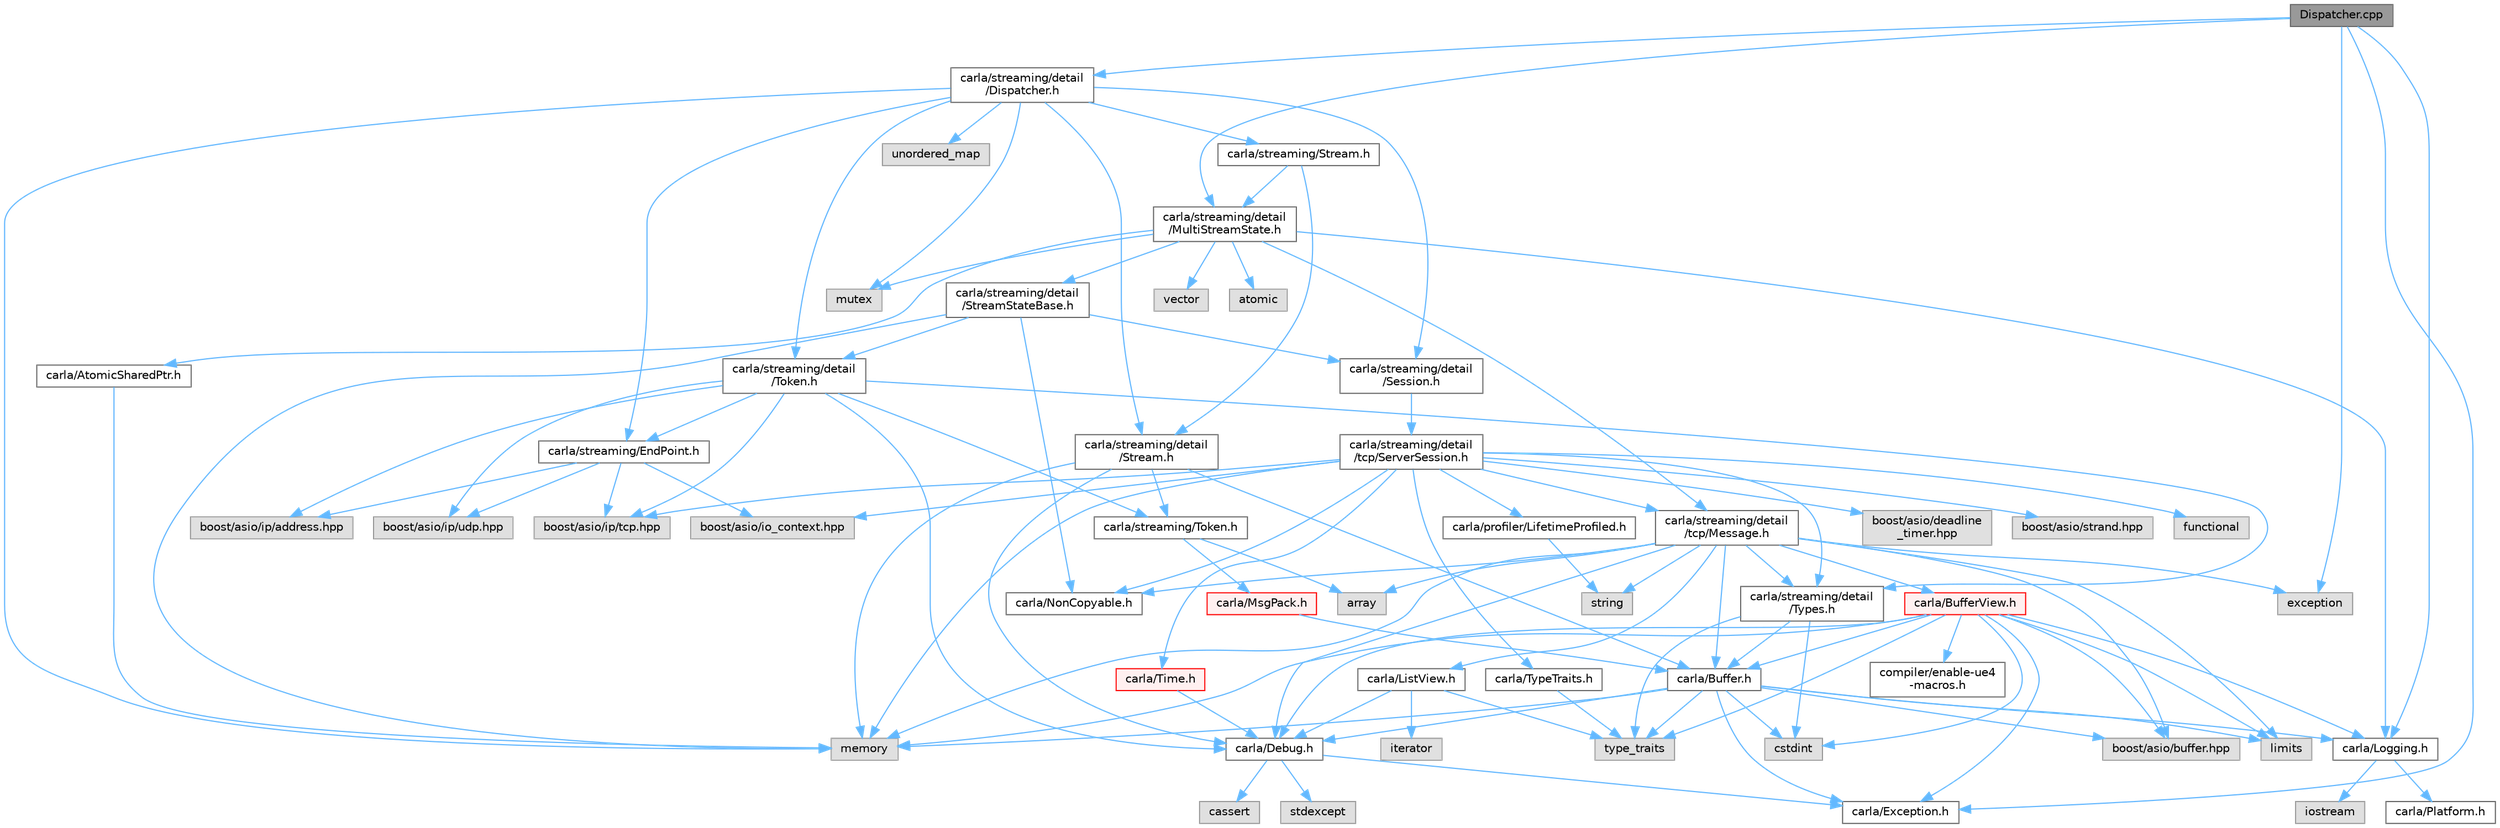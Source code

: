 digraph "Dispatcher.cpp"
{
 // INTERACTIVE_SVG=YES
 // LATEX_PDF_SIZE
  bgcolor="transparent";
  edge [fontname=Helvetica,fontsize=10,labelfontname=Helvetica,labelfontsize=10];
  node [fontname=Helvetica,fontsize=10,shape=box,height=0.2,width=0.4];
  Node1 [id="Node000001",label="Dispatcher.cpp",height=0.2,width=0.4,color="gray40", fillcolor="grey60", style="filled", fontcolor="black",tooltip=" "];
  Node1 -> Node2 [id="edge1_Node000001_Node000002",color="steelblue1",style="solid",tooltip=" "];
  Node2 [id="Node000002",label="carla/streaming/detail\l/Dispatcher.h",height=0.2,width=0.4,color="grey40", fillcolor="white", style="filled",URL="$d7/d33/Dispatcher_8h.html",tooltip=" "];
  Node2 -> Node3 [id="edge2_Node000002_Node000003",color="steelblue1",style="solid",tooltip=" "];
  Node3 [id="Node000003",label="carla/streaming/EndPoint.h",height=0.2,width=0.4,color="grey40", fillcolor="white", style="filled",URL="$dd/dca/EndPoint_8h.html",tooltip=" "];
  Node3 -> Node4 [id="edge3_Node000003_Node000004",color="steelblue1",style="solid",tooltip=" "];
  Node4 [id="Node000004",label="boost/asio/io_context.hpp",height=0.2,width=0.4,color="grey60", fillcolor="#E0E0E0", style="filled",tooltip=" "];
  Node3 -> Node5 [id="edge4_Node000003_Node000005",color="steelblue1",style="solid",tooltip=" "];
  Node5 [id="Node000005",label="boost/asio/ip/address.hpp",height=0.2,width=0.4,color="grey60", fillcolor="#E0E0E0", style="filled",tooltip=" "];
  Node3 -> Node6 [id="edge5_Node000003_Node000006",color="steelblue1",style="solid",tooltip=" "];
  Node6 [id="Node000006",label="boost/asio/ip/tcp.hpp",height=0.2,width=0.4,color="grey60", fillcolor="#E0E0E0", style="filled",tooltip=" "];
  Node3 -> Node7 [id="edge6_Node000003_Node000007",color="steelblue1",style="solid",tooltip=" "];
  Node7 [id="Node000007",label="boost/asio/ip/udp.hpp",height=0.2,width=0.4,color="grey60", fillcolor="#E0E0E0", style="filled",tooltip=" "];
  Node2 -> Node8 [id="edge7_Node000002_Node000008",color="steelblue1",style="solid",tooltip=" "];
  Node8 [id="Node000008",label="carla/streaming/Stream.h",height=0.2,width=0.4,color="grey40", fillcolor="white", style="filled",URL="$de/dd1/Stream_8h.html",tooltip=" "];
  Node8 -> Node9 [id="edge8_Node000008_Node000009",color="steelblue1",style="solid",tooltip=" "];
  Node9 [id="Node000009",label="carla/streaming/detail\l/MultiStreamState.h",height=0.2,width=0.4,color="grey40", fillcolor="white", style="filled",URL="$df/dc5/MultiStreamState_8h.html",tooltip=" "];
  Node9 -> Node10 [id="edge9_Node000009_Node000010",color="steelblue1",style="solid",tooltip=" "];
  Node10 [id="Node000010",label="carla/AtomicSharedPtr.h",height=0.2,width=0.4,color="grey40", fillcolor="white", style="filled",URL="$df/de2/AtomicSharedPtr_8h.html",tooltip=" "];
  Node10 -> Node11 [id="edge10_Node000010_Node000011",color="steelblue1",style="solid",tooltip=" "];
  Node11 [id="Node000011",label="memory",height=0.2,width=0.4,color="grey60", fillcolor="#E0E0E0", style="filled",tooltip=" "];
  Node9 -> Node12 [id="edge11_Node000009_Node000012",color="steelblue1",style="solid",tooltip=" "];
  Node12 [id="Node000012",label="carla/Logging.h",height=0.2,width=0.4,color="grey40", fillcolor="white", style="filled",URL="$de/d87/Logging_8h.html",tooltip=" "];
  Node12 -> Node13 [id="edge12_Node000012_Node000013",color="steelblue1",style="solid",tooltip=" "];
  Node13 [id="Node000013",label="carla/Platform.h",height=0.2,width=0.4,color="grey40", fillcolor="white", style="filled",URL="$d9/dd0/Platform_8h.html",tooltip=" "];
  Node12 -> Node14 [id="edge13_Node000012_Node000014",color="steelblue1",style="solid",tooltip=" "];
  Node14 [id="Node000014",label="iostream",height=0.2,width=0.4,color="grey60", fillcolor="#E0E0E0", style="filled",tooltip=" "];
  Node9 -> Node15 [id="edge14_Node000009_Node000015",color="steelblue1",style="solid",tooltip=" "];
  Node15 [id="Node000015",label="carla/streaming/detail\l/StreamStateBase.h",height=0.2,width=0.4,color="grey40", fillcolor="white", style="filled",URL="$de/d69/StreamStateBase_8h.html",tooltip=" "];
  Node15 -> Node16 [id="edge15_Node000015_Node000016",color="steelblue1",style="solid",tooltip=" "];
  Node16 [id="Node000016",label="carla/NonCopyable.h",height=0.2,width=0.4,color="grey40", fillcolor="white", style="filled",URL="$d4/dd8/LibCarla_2source_2carla_2NonCopyable_8h.html",tooltip=" "];
  Node15 -> Node17 [id="edge16_Node000015_Node000017",color="steelblue1",style="solid",tooltip=" "];
  Node17 [id="Node000017",label="carla/streaming/detail\l/Session.h",height=0.2,width=0.4,color="grey40", fillcolor="white", style="filled",URL="$d0/d53/Session_8h.html",tooltip=" "];
  Node17 -> Node18 [id="edge17_Node000017_Node000018",color="steelblue1",style="solid",tooltip=" "];
  Node18 [id="Node000018",label="carla/streaming/detail\l/tcp/ServerSession.h",height=0.2,width=0.4,color="grey40", fillcolor="white", style="filled",URL="$da/da2/ServerSession_8h.html",tooltip=" "];
  Node18 -> Node16 [id="edge18_Node000018_Node000016",color="steelblue1",style="solid",tooltip=" "];
  Node18 -> Node19 [id="edge19_Node000018_Node000019",color="steelblue1",style="solid",tooltip=" "];
  Node19 [id="Node000019",label="carla/Time.h",height=0.2,width=0.4,color="red", fillcolor="#FFF0F0", style="filled",URL="$d2/d33/Time_8h.html",tooltip=" "];
  Node19 -> Node20 [id="edge20_Node000019_Node000020",color="steelblue1",style="solid",tooltip=" "];
  Node20 [id="Node000020",label="carla/Debug.h",height=0.2,width=0.4,color="grey40", fillcolor="white", style="filled",URL="$d4/deb/Debug_8h.html",tooltip=" "];
  Node20 -> Node21 [id="edge21_Node000020_Node000021",color="steelblue1",style="solid",tooltip=" "];
  Node21 [id="Node000021",label="carla/Exception.h",height=0.2,width=0.4,color="grey40", fillcolor="white", style="filled",URL="$d8/d8a/Exception_8h.html",tooltip=" "];
  Node20 -> Node22 [id="edge22_Node000020_Node000022",color="steelblue1",style="solid",tooltip=" "];
  Node22 [id="Node000022",label="stdexcept",height=0.2,width=0.4,color="grey60", fillcolor="#E0E0E0", style="filled",tooltip=" "];
  Node20 -> Node23 [id="edge23_Node000020_Node000023",color="steelblue1",style="solid",tooltip=" "];
  Node23 [id="Node000023",label="cassert",height=0.2,width=0.4,color="grey60", fillcolor="#E0E0E0", style="filled",tooltip=" "];
  Node18 -> Node26 [id="edge24_Node000018_Node000026",color="steelblue1",style="solid",tooltip=" "];
  Node26 [id="Node000026",label="carla/TypeTraits.h",height=0.2,width=0.4,color="grey40", fillcolor="white", style="filled",URL="$d0/d95/TypeTraits_8h.html",tooltip=" "];
  Node26 -> Node27 [id="edge25_Node000026_Node000027",color="steelblue1",style="solid",tooltip=" "];
  Node27 [id="Node000027",label="type_traits",height=0.2,width=0.4,color="grey60", fillcolor="#E0E0E0", style="filled",tooltip=" "];
  Node18 -> Node28 [id="edge26_Node000018_Node000028",color="steelblue1",style="solid",tooltip=" "];
  Node28 [id="Node000028",label="carla/profiler/LifetimeProfiled.h",height=0.2,width=0.4,color="grey40", fillcolor="white", style="filled",URL="$d9/dc4/LifetimeProfiled_8h.html",tooltip=" "];
  Node28 -> Node29 [id="edge27_Node000028_Node000029",color="steelblue1",style="solid",tooltip=" "];
  Node29 [id="Node000029",label="string",height=0.2,width=0.4,color="grey60", fillcolor="#E0E0E0", style="filled",tooltip=" "];
  Node18 -> Node30 [id="edge28_Node000018_Node000030",color="steelblue1",style="solid",tooltip=" "];
  Node30 [id="Node000030",label="carla/streaming/detail\l/Types.h",height=0.2,width=0.4,color="grey40", fillcolor="white", style="filled",URL="$d7/df8/Types_8h.html",tooltip=" "];
  Node30 -> Node31 [id="edge29_Node000030_Node000031",color="steelblue1",style="solid",tooltip=" "];
  Node31 [id="Node000031",label="carla/Buffer.h",height=0.2,width=0.4,color="grey40", fillcolor="white", style="filled",URL="$d2/dda/carla_2Buffer_8h.html",tooltip=" "];
  Node31 -> Node20 [id="edge30_Node000031_Node000020",color="steelblue1",style="solid",tooltip=" "];
  Node31 -> Node21 [id="edge31_Node000031_Node000021",color="steelblue1",style="solid",tooltip=" "];
  Node31 -> Node12 [id="edge32_Node000031_Node000012",color="steelblue1",style="solid",tooltip=" "];
  Node31 -> Node32 [id="edge33_Node000031_Node000032",color="steelblue1",style="solid",tooltip=" "];
  Node32 [id="Node000032",label="boost/asio/buffer.hpp",height=0.2,width=0.4,color="grey60", fillcolor="#E0E0E0", style="filled",tooltip=" "];
  Node31 -> Node33 [id="edge34_Node000031_Node000033",color="steelblue1",style="solid",tooltip=" "];
  Node33 [id="Node000033",label="cstdint",height=0.2,width=0.4,color="grey60", fillcolor="#E0E0E0", style="filled",tooltip=" "];
  Node31 -> Node34 [id="edge35_Node000031_Node000034",color="steelblue1",style="solid",tooltip=" "];
  Node34 [id="Node000034",label="limits",height=0.2,width=0.4,color="grey60", fillcolor="#E0E0E0", style="filled",tooltip=" "];
  Node31 -> Node11 [id="edge36_Node000031_Node000011",color="steelblue1",style="solid",tooltip=" "];
  Node31 -> Node27 [id="edge37_Node000031_Node000027",color="steelblue1",style="solid",tooltip=" "];
  Node30 -> Node33 [id="edge38_Node000030_Node000033",color="steelblue1",style="solid",tooltip=" "];
  Node30 -> Node27 [id="edge39_Node000030_Node000027",color="steelblue1",style="solid",tooltip=" "];
  Node18 -> Node35 [id="edge40_Node000018_Node000035",color="steelblue1",style="solid",tooltip=" "];
  Node35 [id="Node000035",label="carla/streaming/detail\l/tcp/Message.h",height=0.2,width=0.4,color="grey40", fillcolor="white", style="filled",URL="$d5/dca/Message_8h.html",tooltip=" "];
  Node35 -> Node36 [id="edge41_Node000035_Node000036",color="steelblue1",style="solid",tooltip=" "];
  Node36 [id="Node000036",label="carla/ListView.h",height=0.2,width=0.4,color="grey40", fillcolor="white", style="filled",URL="$d4/d50/LibCarla_2source_2carla_2ListView_8h.html",tooltip=" "];
  Node36 -> Node20 [id="edge42_Node000036_Node000020",color="steelblue1",style="solid",tooltip=" "];
  Node36 -> Node27 [id="edge43_Node000036_Node000027",color="steelblue1",style="solid",tooltip=" "];
  Node36 -> Node37 [id="edge44_Node000036_Node000037",color="steelblue1",style="solid",tooltip=" "];
  Node37 [id="Node000037",label="iterator",height=0.2,width=0.4,color="grey60", fillcolor="#E0E0E0", style="filled",tooltip=" "];
  Node35 -> Node31 [id="edge45_Node000035_Node000031",color="steelblue1",style="solid",tooltip=" "];
  Node35 -> Node38 [id="edge46_Node000035_Node000038",color="steelblue1",style="solid",tooltip=" "];
  Node38 [id="Node000038",label="carla/BufferView.h",height=0.2,width=0.4,color="red", fillcolor="#FFF0F0", style="filled",URL="$d8/dee/BufferView_8h.html",tooltip=" "];
  Node38 -> Node31 [id="edge47_Node000038_Node000031",color="steelblue1",style="solid",tooltip=" "];
  Node38 -> Node20 [id="edge48_Node000038_Node000020",color="steelblue1",style="solid",tooltip=" "];
  Node38 -> Node21 [id="edge49_Node000038_Node000021",color="steelblue1",style="solid",tooltip=" "];
  Node38 -> Node12 [id="edge50_Node000038_Node000012",color="steelblue1",style="solid",tooltip=" "];
  Node38 -> Node32 [id="edge51_Node000038_Node000032",color="steelblue1",style="solid",tooltip=" "];
  Node38 -> Node33 [id="edge52_Node000038_Node000033",color="steelblue1",style="solid",tooltip=" "];
  Node38 -> Node34 [id="edge53_Node000038_Node000034",color="steelblue1",style="solid",tooltip=" "];
  Node38 -> Node11 [id="edge54_Node000038_Node000011",color="steelblue1",style="solid",tooltip=" "];
  Node38 -> Node27 [id="edge55_Node000038_Node000027",color="steelblue1",style="solid",tooltip=" "];
  Node38 -> Node39 [id="edge56_Node000038_Node000039",color="steelblue1",style="solid",tooltip=" "];
  Node39 [id="Node000039",label="compiler/enable-ue4\l-macros.h",height=0.2,width=0.4,color="grey40", fillcolor="white", style="filled",URL="$d9/da2/enable-ue4-macros_8h.html",tooltip=" "];
  Node35 -> Node20 [id="edge57_Node000035_Node000020",color="steelblue1",style="solid",tooltip=" "];
  Node35 -> Node16 [id="edge58_Node000035_Node000016",color="steelblue1",style="solid",tooltip=" "];
  Node35 -> Node30 [id="edge59_Node000035_Node000030",color="steelblue1",style="solid",tooltip=" "];
  Node35 -> Node32 [id="edge60_Node000035_Node000032",color="steelblue1",style="solid",tooltip=" "];
  Node35 -> Node46 [id="edge61_Node000035_Node000046",color="steelblue1",style="solid",tooltip=" "];
  Node46 [id="Node000046",label="array",height=0.2,width=0.4,color="grey60", fillcolor="#E0E0E0", style="filled",tooltip=" "];
  Node35 -> Node47 [id="edge62_Node000035_Node000047",color="steelblue1",style="solid",tooltip=" "];
  Node47 [id="Node000047",label="exception",height=0.2,width=0.4,color="grey60", fillcolor="#E0E0E0", style="filled",tooltip=" "];
  Node35 -> Node34 [id="edge63_Node000035_Node000034",color="steelblue1",style="solid",tooltip=" "];
  Node35 -> Node11 [id="edge64_Node000035_Node000011",color="steelblue1",style="solid",tooltip=" "];
  Node35 -> Node29 [id="edge65_Node000035_Node000029",color="steelblue1",style="solid",tooltip=" "];
  Node18 -> Node48 [id="edge66_Node000018_Node000048",color="steelblue1",style="solid",tooltip=" "];
  Node48 [id="Node000048",label="boost/asio/deadline\l_timer.hpp",height=0.2,width=0.4,color="grey60", fillcolor="#E0E0E0", style="filled",tooltip=" "];
  Node18 -> Node4 [id="edge67_Node000018_Node000004",color="steelblue1",style="solid",tooltip=" "];
  Node18 -> Node6 [id="edge68_Node000018_Node000006",color="steelblue1",style="solid",tooltip=" "];
  Node18 -> Node49 [id="edge69_Node000018_Node000049",color="steelblue1",style="solid",tooltip=" "];
  Node49 [id="Node000049",label="boost/asio/strand.hpp",height=0.2,width=0.4,color="grey60", fillcolor="#E0E0E0", style="filled",tooltip=" "];
  Node18 -> Node50 [id="edge70_Node000018_Node000050",color="steelblue1",style="solid",tooltip=" "];
  Node50 [id="Node000050",label="functional",height=0.2,width=0.4,color="grey60", fillcolor="#E0E0E0", style="filled",tooltip=" "];
  Node18 -> Node11 [id="edge71_Node000018_Node000011",color="steelblue1",style="solid",tooltip=" "];
  Node15 -> Node51 [id="edge72_Node000015_Node000051",color="steelblue1",style="solid",tooltip=" "];
  Node51 [id="Node000051",label="carla/streaming/detail\l/Token.h",height=0.2,width=0.4,color="grey40", fillcolor="white", style="filled",URL="$d9/d9d/detail_2Token_8h.html",tooltip=" "];
  Node51 -> Node20 [id="edge73_Node000051_Node000020",color="steelblue1",style="solid",tooltip=" "];
  Node51 -> Node3 [id="edge74_Node000051_Node000003",color="steelblue1",style="solid",tooltip=" "];
  Node51 -> Node52 [id="edge75_Node000051_Node000052",color="steelblue1",style="solid",tooltip=" "];
  Node52 [id="Node000052",label="carla/streaming/Token.h",height=0.2,width=0.4,color="grey40", fillcolor="white", style="filled",URL="$dc/d33/Token_8h.html",tooltip=" "];
  Node52 -> Node53 [id="edge76_Node000052_Node000053",color="steelblue1",style="solid",tooltip=" "];
  Node53 [id="Node000053",label="carla/MsgPack.h",height=0.2,width=0.4,color="red", fillcolor="#FFF0F0", style="filled",URL="$d9/d6f/MsgPack_8h.html",tooltip=" "];
  Node53 -> Node31 [id="edge77_Node000053_Node000031",color="steelblue1",style="solid",tooltip=" "];
  Node52 -> Node46 [id="edge78_Node000052_Node000046",color="steelblue1",style="solid",tooltip=" "];
  Node51 -> Node30 [id="edge79_Node000051_Node000030",color="steelblue1",style="solid",tooltip=" "];
  Node51 -> Node5 [id="edge80_Node000051_Node000005",color="steelblue1",style="solid",tooltip=" "];
  Node51 -> Node6 [id="edge81_Node000051_Node000006",color="steelblue1",style="solid",tooltip=" "];
  Node51 -> Node7 [id="edge82_Node000051_Node000007",color="steelblue1",style="solid",tooltip=" "];
  Node15 -> Node11 [id="edge83_Node000015_Node000011",color="steelblue1",style="solid",tooltip=" "];
  Node9 -> Node35 [id="edge84_Node000009_Node000035",color="steelblue1",style="solid",tooltip=" "];
  Node9 -> Node55 [id="edge85_Node000009_Node000055",color="steelblue1",style="solid",tooltip=" "];
  Node55 [id="Node000055",label="mutex",height=0.2,width=0.4,color="grey60", fillcolor="#E0E0E0", style="filled",tooltip=" "];
  Node9 -> Node56 [id="edge86_Node000009_Node000056",color="steelblue1",style="solid",tooltip=" "];
  Node56 [id="Node000056",label="vector",height=0.2,width=0.4,color="grey60", fillcolor="#E0E0E0", style="filled",tooltip=" "];
  Node9 -> Node57 [id="edge87_Node000009_Node000057",color="steelblue1",style="solid",tooltip=" "];
  Node57 [id="Node000057",label="atomic",height=0.2,width=0.4,color="grey60", fillcolor="#E0E0E0", style="filled",tooltip=" "];
  Node8 -> Node58 [id="edge88_Node000008_Node000058",color="steelblue1",style="solid",tooltip=" "];
  Node58 [id="Node000058",label="carla/streaming/detail\l/Stream.h",height=0.2,width=0.4,color="grey40", fillcolor="white", style="filled",URL="$d3/dff/detail_2Stream_8h.html",tooltip=" "];
  Node58 -> Node31 [id="edge89_Node000058_Node000031",color="steelblue1",style="solid",tooltip=" "];
  Node58 -> Node20 [id="edge90_Node000058_Node000020",color="steelblue1",style="solid",tooltip=" "];
  Node58 -> Node52 [id="edge91_Node000058_Node000052",color="steelblue1",style="solid",tooltip=" "];
  Node58 -> Node11 [id="edge92_Node000058_Node000011",color="steelblue1",style="solid",tooltip=" "];
  Node2 -> Node17 [id="edge93_Node000002_Node000017",color="steelblue1",style="solid",tooltip=" "];
  Node2 -> Node58 [id="edge94_Node000002_Node000058",color="steelblue1",style="solid",tooltip=" "];
  Node2 -> Node51 [id="edge95_Node000002_Node000051",color="steelblue1",style="solid",tooltip=" "];
  Node2 -> Node11 [id="edge96_Node000002_Node000011",color="steelblue1",style="solid",tooltip=" "];
  Node2 -> Node55 [id="edge97_Node000002_Node000055",color="steelblue1",style="solid",tooltip=" "];
  Node2 -> Node59 [id="edge98_Node000002_Node000059",color="steelblue1",style="solid",tooltip=" "];
  Node59 [id="Node000059",label="unordered_map",height=0.2,width=0.4,color="grey60", fillcolor="#E0E0E0", style="filled",tooltip=" "];
  Node1 -> Node21 [id="edge99_Node000001_Node000021",color="steelblue1",style="solid",tooltip=" "];
  Node1 -> Node12 [id="edge100_Node000001_Node000012",color="steelblue1",style="solid",tooltip=" "];
  Node1 -> Node9 [id="edge101_Node000001_Node000009",color="steelblue1",style="solid",tooltip=" "];
  Node1 -> Node47 [id="edge102_Node000001_Node000047",color="steelblue1",style="solid",tooltip=" "];
}
